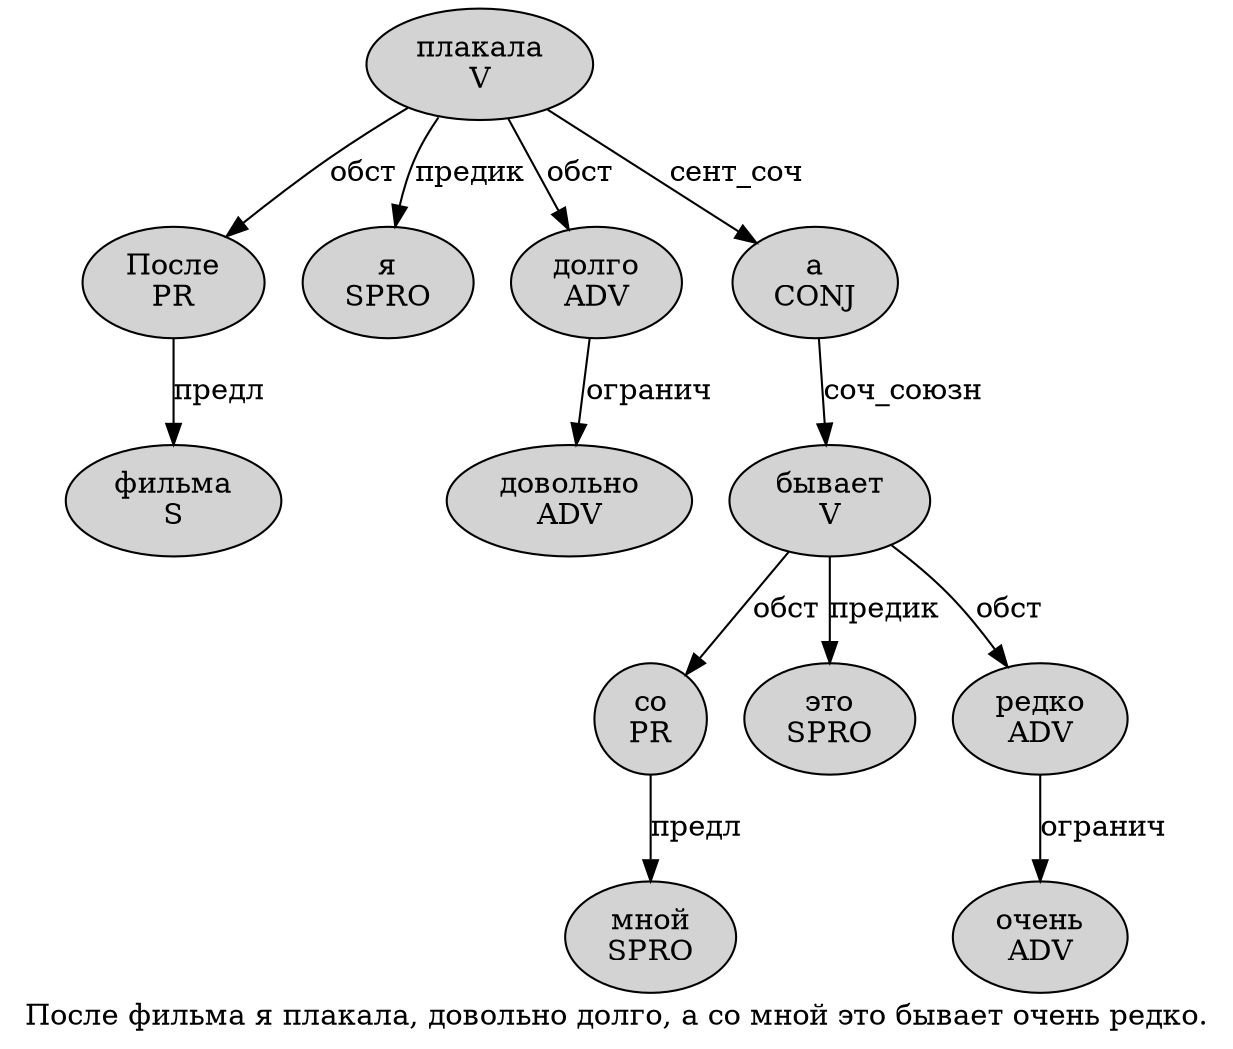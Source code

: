 digraph SENTENCE_1344 {
	graph [label="После фильма я плакала, довольно долго, а со мной это бывает очень редко."]
	node [style=filled]
		0 [label="После
PR" color="" fillcolor=lightgray penwidth=1 shape=ellipse]
		1 [label="фильма
S" color="" fillcolor=lightgray penwidth=1 shape=ellipse]
		2 [label="я
SPRO" color="" fillcolor=lightgray penwidth=1 shape=ellipse]
		3 [label="плакала
V" color="" fillcolor=lightgray penwidth=1 shape=ellipse]
		5 [label="довольно
ADV" color="" fillcolor=lightgray penwidth=1 shape=ellipse]
		6 [label="долго
ADV" color="" fillcolor=lightgray penwidth=1 shape=ellipse]
		8 [label="а
CONJ" color="" fillcolor=lightgray penwidth=1 shape=ellipse]
		9 [label="со
PR" color="" fillcolor=lightgray penwidth=1 shape=ellipse]
		10 [label="мной
SPRO" color="" fillcolor=lightgray penwidth=1 shape=ellipse]
		11 [label="это
SPRO" color="" fillcolor=lightgray penwidth=1 shape=ellipse]
		12 [label="бывает
V" color="" fillcolor=lightgray penwidth=1 shape=ellipse]
		13 [label="очень
ADV" color="" fillcolor=lightgray penwidth=1 shape=ellipse]
		14 [label="редко
ADV" color="" fillcolor=lightgray penwidth=1 shape=ellipse]
			3 -> 0 [label="обст"]
			3 -> 2 [label="предик"]
			3 -> 6 [label="обст"]
			3 -> 8 [label="сент_соч"]
			0 -> 1 [label="предл"]
			14 -> 13 [label="огранич"]
			8 -> 12 [label="соч_союзн"]
			12 -> 9 [label="обст"]
			12 -> 11 [label="предик"]
			12 -> 14 [label="обст"]
			6 -> 5 [label="огранич"]
			9 -> 10 [label="предл"]
}